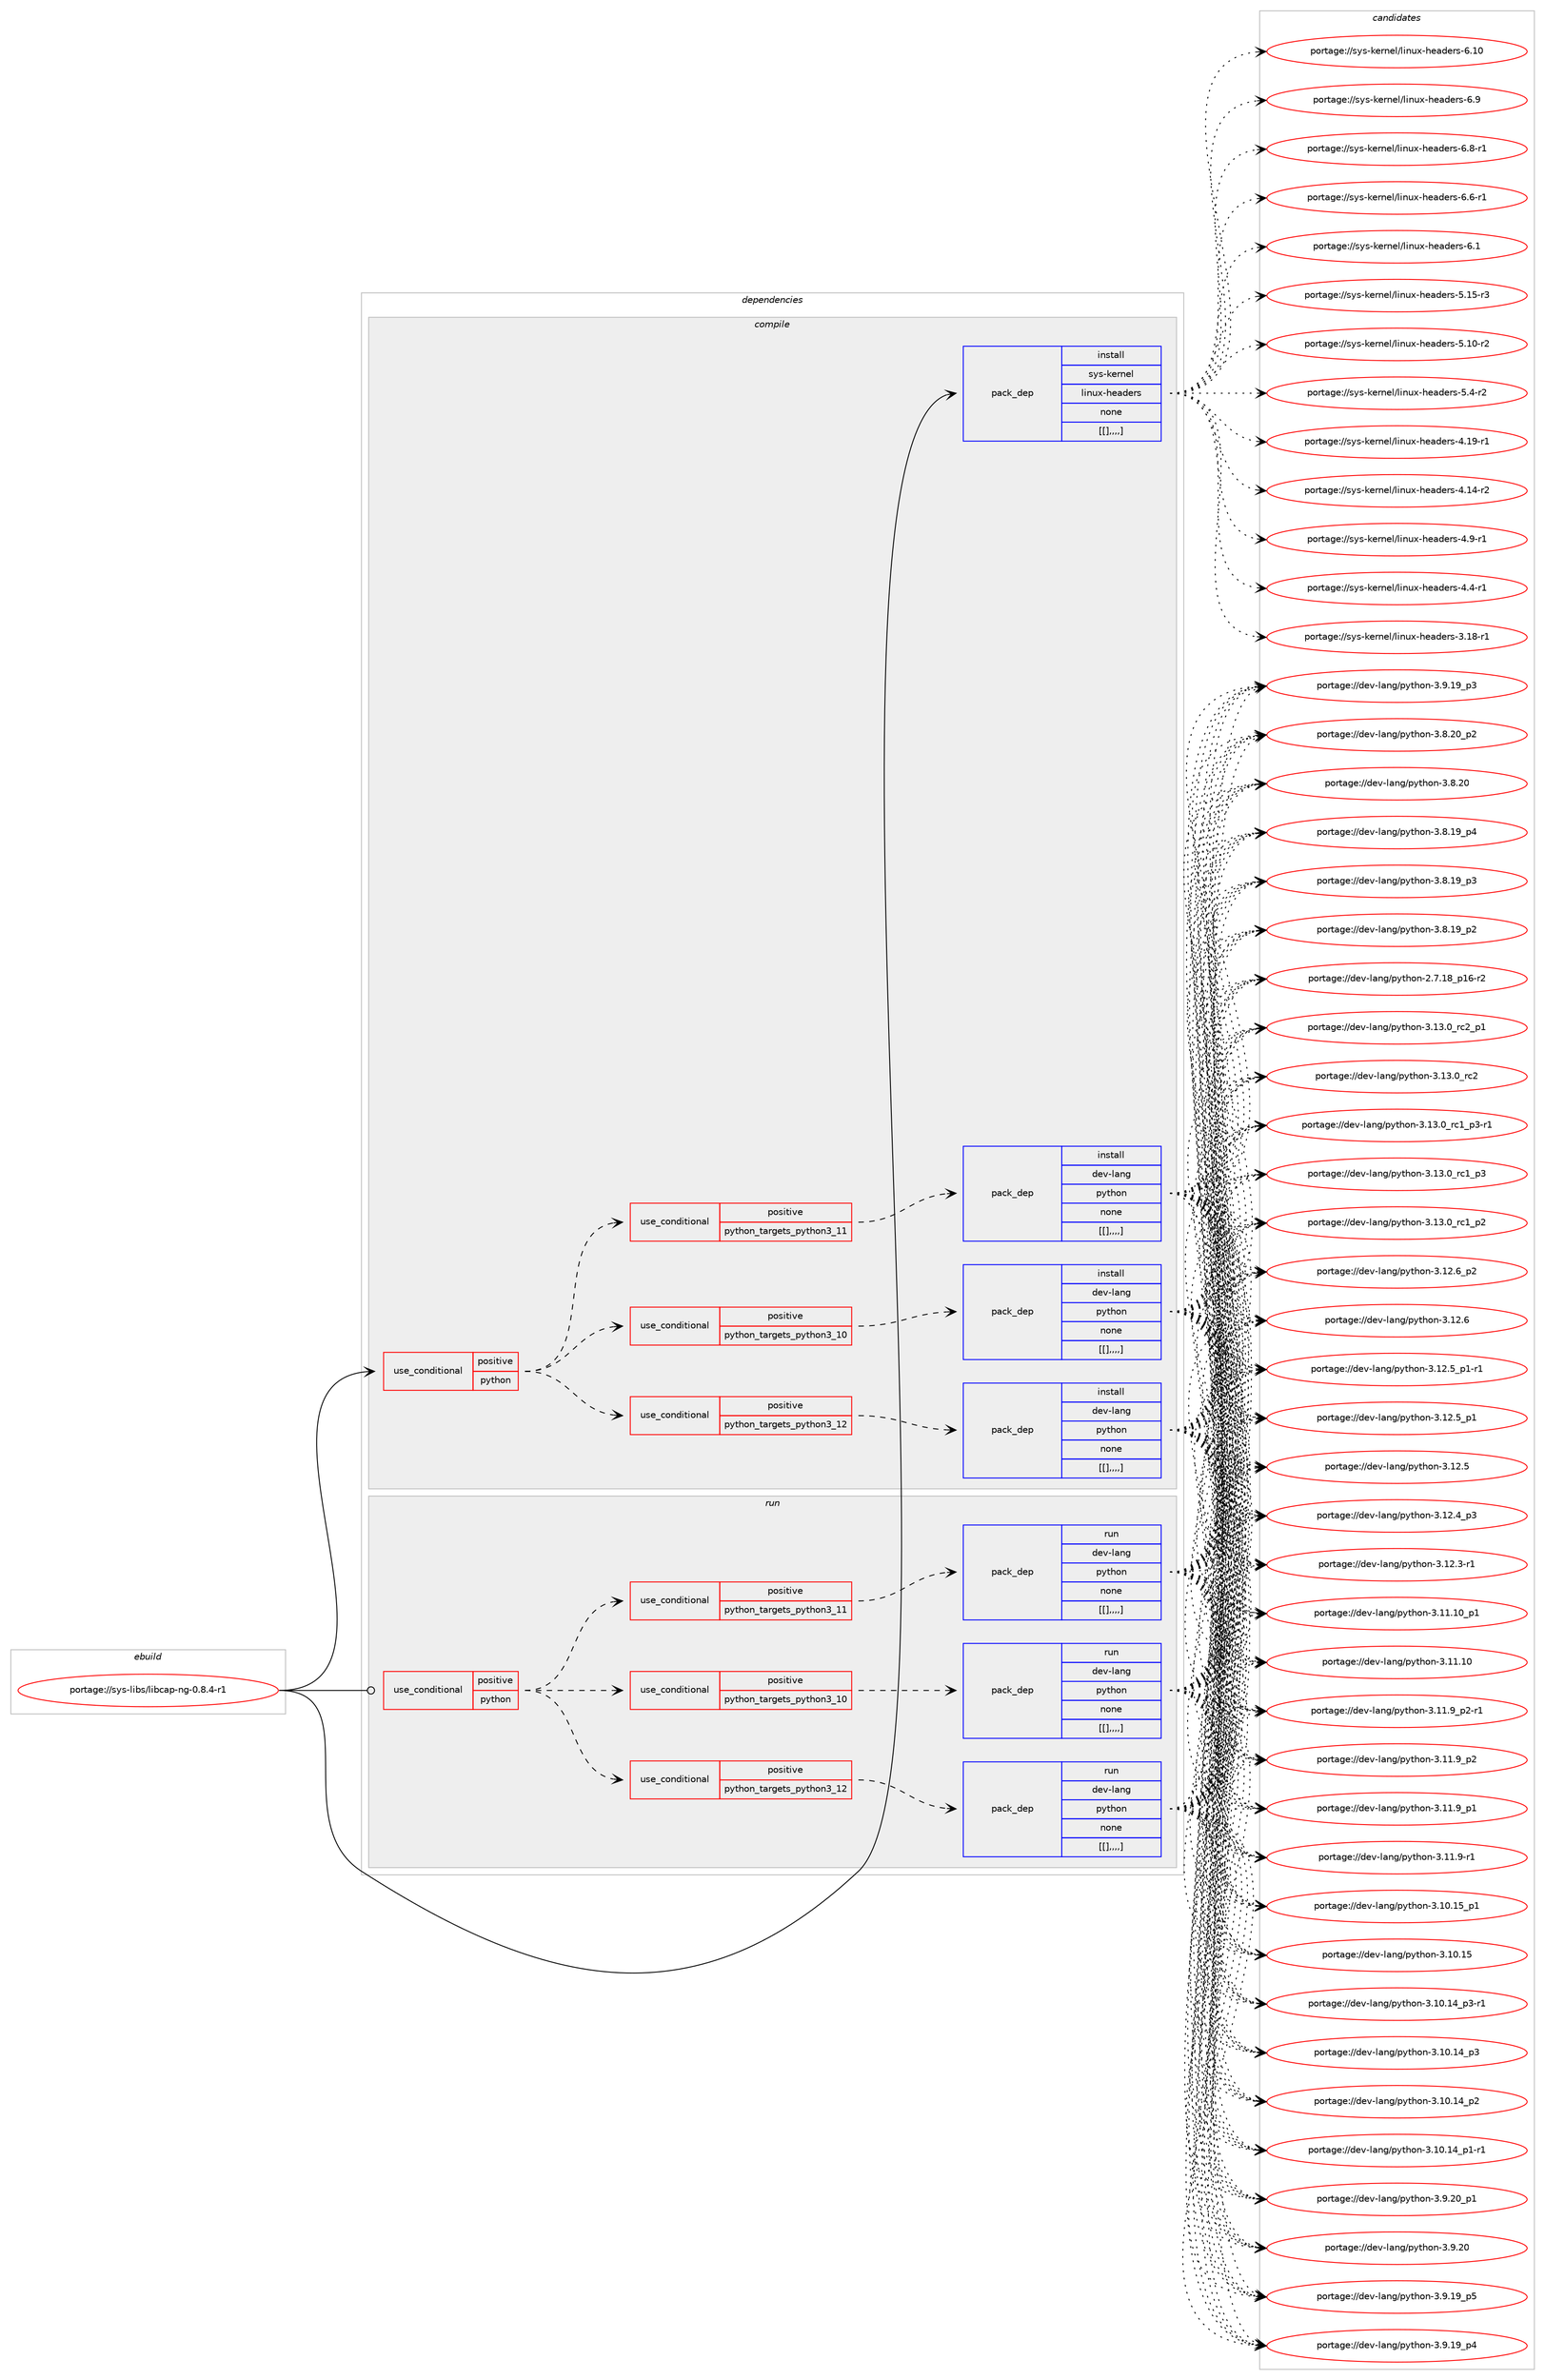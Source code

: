digraph prolog {

# *************
# Graph options
# *************

newrank=true;
concentrate=true;
compound=true;
graph [rankdir=LR,fontname=Helvetica,fontsize=10,ranksep=1.5];#, ranksep=2.5, nodesep=0.2];
edge  [arrowhead=vee];
node  [fontname=Helvetica,fontsize=10];

# **********
# The ebuild
# **********

subgraph cluster_leftcol {
color=gray;
label=<<i>ebuild</i>>;
id [label="portage://sys-libs/libcap-ng-0.8.4-r1", color=red, width=4, href="../sys-libs/libcap-ng-0.8.4-r1.svg"];
}

# ****************
# The dependencies
# ****************

subgraph cluster_midcol {
color=gray;
label=<<i>dependencies</i>>;
subgraph cluster_compile {
fillcolor="#eeeeee";
style=filled;
label=<<i>compile</i>>;
subgraph cond10235 {
dependency27566 [label=<<TABLE BORDER="0" CELLBORDER="1" CELLSPACING="0" CELLPADDING="4"><TR><TD ROWSPAN="3" CELLPADDING="10">use_conditional</TD></TR><TR><TD>positive</TD></TR><TR><TD>python</TD></TR></TABLE>>, shape=none, color=red];
subgraph cond10236 {
dependency27567 [label=<<TABLE BORDER="0" CELLBORDER="1" CELLSPACING="0" CELLPADDING="4"><TR><TD ROWSPAN="3" CELLPADDING="10">use_conditional</TD></TR><TR><TD>positive</TD></TR><TR><TD>python_targets_python3_10</TD></TR></TABLE>>, shape=none, color=red];
subgraph pack17253 {
dependency27568 [label=<<TABLE BORDER="0" CELLBORDER="1" CELLSPACING="0" CELLPADDING="4" WIDTH="220"><TR><TD ROWSPAN="6" CELLPADDING="30">pack_dep</TD></TR><TR><TD WIDTH="110">install</TD></TR><TR><TD>dev-lang</TD></TR><TR><TD>python</TD></TR><TR><TD>none</TD></TR><TR><TD>[[],,,,]</TD></TR></TABLE>>, shape=none, color=blue];
}
dependency27567:e -> dependency27568:w [weight=20,style="dashed",arrowhead="vee"];
}
dependency27566:e -> dependency27567:w [weight=20,style="dashed",arrowhead="vee"];
subgraph cond10237 {
dependency27569 [label=<<TABLE BORDER="0" CELLBORDER="1" CELLSPACING="0" CELLPADDING="4"><TR><TD ROWSPAN="3" CELLPADDING="10">use_conditional</TD></TR><TR><TD>positive</TD></TR><TR><TD>python_targets_python3_11</TD></TR></TABLE>>, shape=none, color=red];
subgraph pack17254 {
dependency27570 [label=<<TABLE BORDER="0" CELLBORDER="1" CELLSPACING="0" CELLPADDING="4" WIDTH="220"><TR><TD ROWSPAN="6" CELLPADDING="30">pack_dep</TD></TR><TR><TD WIDTH="110">install</TD></TR><TR><TD>dev-lang</TD></TR><TR><TD>python</TD></TR><TR><TD>none</TD></TR><TR><TD>[[],,,,]</TD></TR></TABLE>>, shape=none, color=blue];
}
dependency27569:e -> dependency27570:w [weight=20,style="dashed",arrowhead="vee"];
}
dependency27566:e -> dependency27569:w [weight=20,style="dashed",arrowhead="vee"];
subgraph cond10238 {
dependency27571 [label=<<TABLE BORDER="0" CELLBORDER="1" CELLSPACING="0" CELLPADDING="4"><TR><TD ROWSPAN="3" CELLPADDING="10">use_conditional</TD></TR><TR><TD>positive</TD></TR><TR><TD>python_targets_python3_12</TD></TR></TABLE>>, shape=none, color=red];
subgraph pack17255 {
dependency27572 [label=<<TABLE BORDER="0" CELLBORDER="1" CELLSPACING="0" CELLPADDING="4" WIDTH="220"><TR><TD ROWSPAN="6" CELLPADDING="30">pack_dep</TD></TR><TR><TD WIDTH="110">install</TD></TR><TR><TD>dev-lang</TD></TR><TR><TD>python</TD></TR><TR><TD>none</TD></TR><TR><TD>[[],,,,]</TD></TR></TABLE>>, shape=none, color=blue];
}
dependency27571:e -> dependency27572:w [weight=20,style="dashed",arrowhead="vee"];
}
dependency27566:e -> dependency27571:w [weight=20,style="dashed",arrowhead="vee"];
}
id:e -> dependency27566:w [weight=20,style="solid",arrowhead="vee"];
subgraph pack17256 {
dependency27573 [label=<<TABLE BORDER="0" CELLBORDER="1" CELLSPACING="0" CELLPADDING="4" WIDTH="220"><TR><TD ROWSPAN="6" CELLPADDING="30">pack_dep</TD></TR><TR><TD WIDTH="110">install</TD></TR><TR><TD>sys-kernel</TD></TR><TR><TD>linux-headers</TD></TR><TR><TD>none</TD></TR><TR><TD>[[],,,,]</TD></TR></TABLE>>, shape=none, color=blue];
}
id:e -> dependency27573:w [weight=20,style="solid",arrowhead="vee"];
}
subgraph cluster_compileandrun {
fillcolor="#eeeeee";
style=filled;
label=<<i>compile and run</i>>;
}
subgraph cluster_run {
fillcolor="#eeeeee";
style=filled;
label=<<i>run</i>>;
subgraph cond10239 {
dependency27574 [label=<<TABLE BORDER="0" CELLBORDER="1" CELLSPACING="0" CELLPADDING="4"><TR><TD ROWSPAN="3" CELLPADDING="10">use_conditional</TD></TR><TR><TD>positive</TD></TR><TR><TD>python</TD></TR></TABLE>>, shape=none, color=red];
subgraph cond10240 {
dependency27575 [label=<<TABLE BORDER="0" CELLBORDER="1" CELLSPACING="0" CELLPADDING="4"><TR><TD ROWSPAN="3" CELLPADDING="10">use_conditional</TD></TR><TR><TD>positive</TD></TR><TR><TD>python_targets_python3_10</TD></TR></TABLE>>, shape=none, color=red];
subgraph pack17257 {
dependency27576 [label=<<TABLE BORDER="0" CELLBORDER="1" CELLSPACING="0" CELLPADDING="4" WIDTH="220"><TR><TD ROWSPAN="6" CELLPADDING="30">pack_dep</TD></TR><TR><TD WIDTH="110">run</TD></TR><TR><TD>dev-lang</TD></TR><TR><TD>python</TD></TR><TR><TD>none</TD></TR><TR><TD>[[],,,,]</TD></TR></TABLE>>, shape=none, color=blue];
}
dependency27575:e -> dependency27576:w [weight=20,style="dashed",arrowhead="vee"];
}
dependency27574:e -> dependency27575:w [weight=20,style="dashed",arrowhead="vee"];
subgraph cond10241 {
dependency27577 [label=<<TABLE BORDER="0" CELLBORDER="1" CELLSPACING="0" CELLPADDING="4"><TR><TD ROWSPAN="3" CELLPADDING="10">use_conditional</TD></TR><TR><TD>positive</TD></TR><TR><TD>python_targets_python3_11</TD></TR></TABLE>>, shape=none, color=red];
subgraph pack17258 {
dependency27578 [label=<<TABLE BORDER="0" CELLBORDER="1" CELLSPACING="0" CELLPADDING="4" WIDTH="220"><TR><TD ROWSPAN="6" CELLPADDING="30">pack_dep</TD></TR><TR><TD WIDTH="110">run</TD></TR><TR><TD>dev-lang</TD></TR><TR><TD>python</TD></TR><TR><TD>none</TD></TR><TR><TD>[[],,,,]</TD></TR></TABLE>>, shape=none, color=blue];
}
dependency27577:e -> dependency27578:w [weight=20,style="dashed",arrowhead="vee"];
}
dependency27574:e -> dependency27577:w [weight=20,style="dashed",arrowhead="vee"];
subgraph cond10242 {
dependency27579 [label=<<TABLE BORDER="0" CELLBORDER="1" CELLSPACING="0" CELLPADDING="4"><TR><TD ROWSPAN="3" CELLPADDING="10">use_conditional</TD></TR><TR><TD>positive</TD></TR><TR><TD>python_targets_python3_12</TD></TR></TABLE>>, shape=none, color=red];
subgraph pack17259 {
dependency27580 [label=<<TABLE BORDER="0" CELLBORDER="1" CELLSPACING="0" CELLPADDING="4" WIDTH="220"><TR><TD ROWSPAN="6" CELLPADDING="30">pack_dep</TD></TR><TR><TD WIDTH="110">run</TD></TR><TR><TD>dev-lang</TD></TR><TR><TD>python</TD></TR><TR><TD>none</TD></TR><TR><TD>[[],,,,]</TD></TR></TABLE>>, shape=none, color=blue];
}
dependency27579:e -> dependency27580:w [weight=20,style="dashed",arrowhead="vee"];
}
dependency27574:e -> dependency27579:w [weight=20,style="dashed",arrowhead="vee"];
}
id:e -> dependency27574:w [weight=20,style="solid",arrowhead="odot"];
}
}

# **************
# The candidates
# **************

subgraph cluster_choices {
rank=same;
color=gray;
label=<<i>candidates</i>>;

subgraph choice17253 {
color=black;
nodesep=1;
choice100101118451089711010347112121116104111110455146495146489511499509511249 [label="portage://dev-lang/python-3.13.0_rc2_p1", color=red, width=4,href="../dev-lang/python-3.13.0_rc2_p1.svg"];
choice10010111845108971101034711212111610411111045514649514648951149950 [label="portage://dev-lang/python-3.13.0_rc2", color=red, width=4,href="../dev-lang/python-3.13.0_rc2.svg"];
choice1001011184510897110103471121211161041111104551464951464895114994995112514511449 [label="portage://dev-lang/python-3.13.0_rc1_p3-r1", color=red, width=4,href="../dev-lang/python-3.13.0_rc1_p3-r1.svg"];
choice100101118451089711010347112121116104111110455146495146489511499499511251 [label="portage://dev-lang/python-3.13.0_rc1_p3", color=red, width=4,href="../dev-lang/python-3.13.0_rc1_p3.svg"];
choice100101118451089711010347112121116104111110455146495146489511499499511250 [label="portage://dev-lang/python-3.13.0_rc1_p2", color=red, width=4,href="../dev-lang/python-3.13.0_rc1_p2.svg"];
choice100101118451089711010347112121116104111110455146495046549511250 [label="portage://dev-lang/python-3.12.6_p2", color=red, width=4,href="../dev-lang/python-3.12.6_p2.svg"];
choice10010111845108971101034711212111610411111045514649504654 [label="portage://dev-lang/python-3.12.6", color=red, width=4,href="../dev-lang/python-3.12.6.svg"];
choice1001011184510897110103471121211161041111104551464950465395112494511449 [label="portage://dev-lang/python-3.12.5_p1-r1", color=red, width=4,href="../dev-lang/python-3.12.5_p1-r1.svg"];
choice100101118451089711010347112121116104111110455146495046539511249 [label="portage://dev-lang/python-3.12.5_p1", color=red, width=4,href="../dev-lang/python-3.12.5_p1.svg"];
choice10010111845108971101034711212111610411111045514649504653 [label="portage://dev-lang/python-3.12.5", color=red, width=4,href="../dev-lang/python-3.12.5.svg"];
choice100101118451089711010347112121116104111110455146495046529511251 [label="portage://dev-lang/python-3.12.4_p3", color=red, width=4,href="../dev-lang/python-3.12.4_p3.svg"];
choice100101118451089711010347112121116104111110455146495046514511449 [label="portage://dev-lang/python-3.12.3-r1", color=red, width=4,href="../dev-lang/python-3.12.3-r1.svg"];
choice10010111845108971101034711212111610411111045514649494649489511249 [label="portage://dev-lang/python-3.11.10_p1", color=red, width=4,href="../dev-lang/python-3.11.10_p1.svg"];
choice1001011184510897110103471121211161041111104551464949464948 [label="portage://dev-lang/python-3.11.10", color=red, width=4,href="../dev-lang/python-3.11.10.svg"];
choice1001011184510897110103471121211161041111104551464949465795112504511449 [label="portage://dev-lang/python-3.11.9_p2-r1", color=red, width=4,href="../dev-lang/python-3.11.9_p2-r1.svg"];
choice100101118451089711010347112121116104111110455146494946579511250 [label="portage://dev-lang/python-3.11.9_p2", color=red, width=4,href="../dev-lang/python-3.11.9_p2.svg"];
choice100101118451089711010347112121116104111110455146494946579511249 [label="portage://dev-lang/python-3.11.9_p1", color=red, width=4,href="../dev-lang/python-3.11.9_p1.svg"];
choice100101118451089711010347112121116104111110455146494946574511449 [label="portage://dev-lang/python-3.11.9-r1", color=red, width=4,href="../dev-lang/python-3.11.9-r1.svg"];
choice10010111845108971101034711212111610411111045514649484649539511249 [label="portage://dev-lang/python-3.10.15_p1", color=red, width=4,href="../dev-lang/python-3.10.15_p1.svg"];
choice1001011184510897110103471121211161041111104551464948464953 [label="portage://dev-lang/python-3.10.15", color=red, width=4,href="../dev-lang/python-3.10.15.svg"];
choice100101118451089711010347112121116104111110455146494846495295112514511449 [label="portage://dev-lang/python-3.10.14_p3-r1", color=red, width=4,href="../dev-lang/python-3.10.14_p3-r1.svg"];
choice10010111845108971101034711212111610411111045514649484649529511251 [label="portage://dev-lang/python-3.10.14_p3", color=red, width=4,href="../dev-lang/python-3.10.14_p3.svg"];
choice10010111845108971101034711212111610411111045514649484649529511250 [label="portage://dev-lang/python-3.10.14_p2", color=red, width=4,href="../dev-lang/python-3.10.14_p2.svg"];
choice100101118451089711010347112121116104111110455146494846495295112494511449 [label="portage://dev-lang/python-3.10.14_p1-r1", color=red, width=4,href="../dev-lang/python-3.10.14_p1-r1.svg"];
choice100101118451089711010347112121116104111110455146574650489511249 [label="portage://dev-lang/python-3.9.20_p1", color=red, width=4,href="../dev-lang/python-3.9.20_p1.svg"];
choice10010111845108971101034711212111610411111045514657465048 [label="portage://dev-lang/python-3.9.20", color=red, width=4,href="../dev-lang/python-3.9.20.svg"];
choice100101118451089711010347112121116104111110455146574649579511253 [label="portage://dev-lang/python-3.9.19_p5", color=red, width=4,href="../dev-lang/python-3.9.19_p5.svg"];
choice100101118451089711010347112121116104111110455146574649579511252 [label="portage://dev-lang/python-3.9.19_p4", color=red, width=4,href="../dev-lang/python-3.9.19_p4.svg"];
choice100101118451089711010347112121116104111110455146574649579511251 [label="portage://dev-lang/python-3.9.19_p3", color=red, width=4,href="../dev-lang/python-3.9.19_p3.svg"];
choice100101118451089711010347112121116104111110455146564650489511250 [label="portage://dev-lang/python-3.8.20_p2", color=red, width=4,href="../dev-lang/python-3.8.20_p2.svg"];
choice10010111845108971101034711212111610411111045514656465048 [label="portage://dev-lang/python-3.8.20", color=red, width=4,href="../dev-lang/python-3.8.20.svg"];
choice100101118451089711010347112121116104111110455146564649579511252 [label="portage://dev-lang/python-3.8.19_p4", color=red, width=4,href="../dev-lang/python-3.8.19_p4.svg"];
choice100101118451089711010347112121116104111110455146564649579511251 [label="portage://dev-lang/python-3.8.19_p3", color=red, width=4,href="../dev-lang/python-3.8.19_p3.svg"];
choice100101118451089711010347112121116104111110455146564649579511250 [label="portage://dev-lang/python-3.8.19_p2", color=red, width=4,href="../dev-lang/python-3.8.19_p2.svg"];
choice100101118451089711010347112121116104111110455046554649569511249544511450 [label="portage://dev-lang/python-2.7.18_p16-r2", color=red, width=4,href="../dev-lang/python-2.7.18_p16-r2.svg"];
dependency27568:e -> choice100101118451089711010347112121116104111110455146495146489511499509511249:w [style=dotted,weight="100"];
dependency27568:e -> choice10010111845108971101034711212111610411111045514649514648951149950:w [style=dotted,weight="100"];
dependency27568:e -> choice1001011184510897110103471121211161041111104551464951464895114994995112514511449:w [style=dotted,weight="100"];
dependency27568:e -> choice100101118451089711010347112121116104111110455146495146489511499499511251:w [style=dotted,weight="100"];
dependency27568:e -> choice100101118451089711010347112121116104111110455146495146489511499499511250:w [style=dotted,weight="100"];
dependency27568:e -> choice100101118451089711010347112121116104111110455146495046549511250:w [style=dotted,weight="100"];
dependency27568:e -> choice10010111845108971101034711212111610411111045514649504654:w [style=dotted,weight="100"];
dependency27568:e -> choice1001011184510897110103471121211161041111104551464950465395112494511449:w [style=dotted,weight="100"];
dependency27568:e -> choice100101118451089711010347112121116104111110455146495046539511249:w [style=dotted,weight="100"];
dependency27568:e -> choice10010111845108971101034711212111610411111045514649504653:w [style=dotted,weight="100"];
dependency27568:e -> choice100101118451089711010347112121116104111110455146495046529511251:w [style=dotted,weight="100"];
dependency27568:e -> choice100101118451089711010347112121116104111110455146495046514511449:w [style=dotted,weight="100"];
dependency27568:e -> choice10010111845108971101034711212111610411111045514649494649489511249:w [style=dotted,weight="100"];
dependency27568:e -> choice1001011184510897110103471121211161041111104551464949464948:w [style=dotted,weight="100"];
dependency27568:e -> choice1001011184510897110103471121211161041111104551464949465795112504511449:w [style=dotted,weight="100"];
dependency27568:e -> choice100101118451089711010347112121116104111110455146494946579511250:w [style=dotted,weight="100"];
dependency27568:e -> choice100101118451089711010347112121116104111110455146494946579511249:w [style=dotted,weight="100"];
dependency27568:e -> choice100101118451089711010347112121116104111110455146494946574511449:w [style=dotted,weight="100"];
dependency27568:e -> choice10010111845108971101034711212111610411111045514649484649539511249:w [style=dotted,weight="100"];
dependency27568:e -> choice1001011184510897110103471121211161041111104551464948464953:w [style=dotted,weight="100"];
dependency27568:e -> choice100101118451089711010347112121116104111110455146494846495295112514511449:w [style=dotted,weight="100"];
dependency27568:e -> choice10010111845108971101034711212111610411111045514649484649529511251:w [style=dotted,weight="100"];
dependency27568:e -> choice10010111845108971101034711212111610411111045514649484649529511250:w [style=dotted,weight="100"];
dependency27568:e -> choice100101118451089711010347112121116104111110455146494846495295112494511449:w [style=dotted,weight="100"];
dependency27568:e -> choice100101118451089711010347112121116104111110455146574650489511249:w [style=dotted,weight="100"];
dependency27568:e -> choice10010111845108971101034711212111610411111045514657465048:w [style=dotted,weight="100"];
dependency27568:e -> choice100101118451089711010347112121116104111110455146574649579511253:w [style=dotted,weight="100"];
dependency27568:e -> choice100101118451089711010347112121116104111110455146574649579511252:w [style=dotted,weight="100"];
dependency27568:e -> choice100101118451089711010347112121116104111110455146574649579511251:w [style=dotted,weight="100"];
dependency27568:e -> choice100101118451089711010347112121116104111110455146564650489511250:w [style=dotted,weight="100"];
dependency27568:e -> choice10010111845108971101034711212111610411111045514656465048:w [style=dotted,weight="100"];
dependency27568:e -> choice100101118451089711010347112121116104111110455146564649579511252:w [style=dotted,weight="100"];
dependency27568:e -> choice100101118451089711010347112121116104111110455146564649579511251:w [style=dotted,weight="100"];
dependency27568:e -> choice100101118451089711010347112121116104111110455146564649579511250:w [style=dotted,weight="100"];
dependency27568:e -> choice100101118451089711010347112121116104111110455046554649569511249544511450:w [style=dotted,weight="100"];
}
subgraph choice17254 {
color=black;
nodesep=1;
choice100101118451089711010347112121116104111110455146495146489511499509511249 [label="portage://dev-lang/python-3.13.0_rc2_p1", color=red, width=4,href="../dev-lang/python-3.13.0_rc2_p1.svg"];
choice10010111845108971101034711212111610411111045514649514648951149950 [label="portage://dev-lang/python-3.13.0_rc2", color=red, width=4,href="../dev-lang/python-3.13.0_rc2.svg"];
choice1001011184510897110103471121211161041111104551464951464895114994995112514511449 [label="portage://dev-lang/python-3.13.0_rc1_p3-r1", color=red, width=4,href="../dev-lang/python-3.13.0_rc1_p3-r1.svg"];
choice100101118451089711010347112121116104111110455146495146489511499499511251 [label="portage://dev-lang/python-3.13.0_rc1_p3", color=red, width=4,href="../dev-lang/python-3.13.0_rc1_p3.svg"];
choice100101118451089711010347112121116104111110455146495146489511499499511250 [label="portage://dev-lang/python-3.13.0_rc1_p2", color=red, width=4,href="../dev-lang/python-3.13.0_rc1_p2.svg"];
choice100101118451089711010347112121116104111110455146495046549511250 [label="portage://dev-lang/python-3.12.6_p2", color=red, width=4,href="../dev-lang/python-3.12.6_p2.svg"];
choice10010111845108971101034711212111610411111045514649504654 [label="portage://dev-lang/python-3.12.6", color=red, width=4,href="../dev-lang/python-3.12.6.svg"];
choice1001011184510897110103471121211161041111104551464950465395112494511449 [label="portage://dev-lang/python-3.12.5_p1-r1", color=red, width=4,href="../dev-lang/python-3.12.5_p1-r1.svg"];
choice100101118451089711010347112121116104111110455146495046539511249 [label="portage://dev-lang/python-3.12.5_p1", color=red, width=4,href="../dev-lang/python-3.12.5_p1.svg"];
choice10010111845108971101034711212111610411111045514649504653 [label="portage://dev-lang/python-3.12.5", color=red, width=4,href="../dev-lang/python-3.12.5.svg"];
choice100101118451089711010347112121116104111110455146495046529511251 [label="portage://dev-lang/python-3.12.4_p3", color=red, width=4,href="../dev-lang/python-3.12.4_p3.svg"];
choice100101118451089711010347112121116104111110455146495046514511449 [label="portage://dev-lang/python-3.12.3-r1", color=red, width=4,href="../dev-lang/python-3.12.3-r1.svg"];
choice10010111845108971101034711212111610411111045514649494649489511249 [label="portage://dev-lang/python-3.11.10_p1", color=red, width=4,href="../dev-lang/python-3.11.10_p1.svg"];
choice1001011184510897110103471121211161041111104551464949464948 [label="portage://dev-lang/python-3.11.10", color=red, width=4,href="../dev-lang/python-3.11.10.svg"];
choice1001011184510897110103471121211161041111104551464949465795112504511449 [label="portage://dev-lang/python-3.11.9_p2-r1", color=red, width=4,href="../dev-lang/python-3.11.9_p2-r1.svg"];
choice100101118451089711010347112121116104111110455146494946579511250 [label="portage://dev-lang/python-3.11.9_p2", color=red, width=4,href="../dev-lang/python-3.11.9_p2.svg"];
choice100101118451089711010347112121116104111110455146494946579511249 [label="portage://dev-lang/python-3.11.9_p1", color=red, width=4,href="../dev-lang/python-3.11.9_p1.svg"];
choice100101118451089711010347112121116104111110455146494946574511449 [label="portage://dev-lang/python-3.11.9-r1", color=red, width=4,href="../dev-lang/python-3.11.9-r1.svg"];
choice10010111845108971101034711212111610411111045514649484649539511249 [label="portage://dev-lang/python-3.10.15_p1", color=red, width=4,href="../dev-lang/python-3.10.15_p1.svg"];
choice1001011184510897110103471121211161041111104551464948464953 [label="portage://dev-lang/python-3.10.15", color=red, width=4,href="../dev-lang/python-3.10.15.svg"];
choice100101118451089711010347112121116104111110455146494846495295112514511449 [label="portage://dev-lang/python-3.10.14_p3-r1", color=red, width=4,href="../dev-lang/python-3.10.14_p3-r1.svg"];
choice10010111845108971101034711212111610411111045514649484649529511251 [label="portage://dev-lang/python-3.10.14_p3", color=red, width=4,href="../dev-lang/python-3.10.14_p3.svg"];
choice10010111845108971101034711212111610411111045514649484649529511250 [label="portage://dev-lang/python-3.10.14_p2", color=red, width=4,href="../dev-lang/python-3.10.14_p2.svg"];
choice100101118451089711010347112121116104111110455146494846495295112494511449 [label="portage://dev-lang/python-3.10.14_p1-r1", color=red, width=4,href="../dev-lang/python-3.10.14_p1-r1.svg"];
choice100101118451089711010347112121116104111110455146574650489511249 [label="portage://dev-lang/python-3.9.20_p1", color=red, width=4,href="../dev-lang/python-3.9.20_p1.svg"];
choice10010111845108971101034711212111610411111045514657465048 [label="portage://dev-lang/python-3.9.20", color=red, width=4,href="../dev-lang/python-3.9.20.svg"];
choice100101118451089711010347112121116104111110455146574649579511253 [label="portage://dev-lang/python-3.9.19_p5", color=red, width=4,href="../dev-lang/python-3.9.19_p5.svg"];
choice100101118451089711010347112121116104111110455146574649579511252 [label="portage://dev-lang/python-3.9.19_p4", color=red, width=4,href="../dev-lang/python-3.9.19_p4.svg"];
choice100101118451089711010347112121116104111110455146574649579511251 [label="portage://dev-lang/python-3.9.19_p3", color=red, width=4,href="../dev-lang/python-3.9.19_p3.svg"];
choice100101118451089711010347112121116104111110455146564650489511250 [label="portage://dev-lang/python-3.8.20_p2", color=red, width=4,href="../dev-lang/python-3.8.20_p2.svg"];
choice10010111845108971101034711212111610411111045514656465048 [label="portage://dev-lang/python-3.8.20", color=red, width=4,href="../dev-lang/python-3.8.20.svg"];
choice100101118451089711010347112121116104111110455146564649579511252 [label="portage://dev-lang/python-3.8.19_p4", color=red, width=4,href="../dev-lang/python-3.8.19_p4.svg"];
choice100101118451089711010347112121116104111110455146564649579511251 [label="portage://dev-lang/python-3.8.19_p3", color=red, width=4,href="../dev-lang/python-3.8.19_p3.svg"];
choice100101118451089711010347112121116104111110455146564649579511250 [label="portage://dev-lang/python-3.8.19_p2", color=red, width=4,href="../dev-lang/python-3.8.19_p2.svg"];
choice100101118451089711010347112121116104111110455046554649569511249544511450 [label="portage://dev-lang/python-2.7.18_p16-r2", color=red, width=4,href="../dev-lang/python-2.7.18_p16-r2.svg"];
dependency27570:e -> choice100101118451089711010347112121116104111110455146495146489511499509511249:w [style=dotted,weight="100"];
dependency27570:e -> choice10010111845108971101034711212111610411111045514649514648951149950:w [style=dotted,weight="100"];
dependency27570:e -> choice1001011184510897110103471121211161041111104551464951464895114994995112514511449:w [style=dotted,weight="100"];
dependency27570:e -> choice100101118451089711010347112121116104111110455146495146489511499499511251:w [style=dotted,weight="100"];
dependency27570:e -> choice100101118451089711010347112121116104111110455146495146489511499499511250:w [style=dotted,weight="100"];
dependency27570:e -> choice100101118451089711010347112121116104111110455146495046549511250:w [style=dotted,weight="100"];
dependency27570:e -> choice10010111845108971101034711212111610411111045514649504654:w [style=dotted,weight="100"];
dependency27570:e -> choice1001011184510897110103471121211161041111104551464950465395112494511449:w [style=dotted,weight="100"];
dependency27570:e -> choice100101118451089711010347112121116104111110455146495046539511249:w [style=dotted,weight="100"];
dependency27570:e -> choice10010111845108971101034711212111610411111045514649504653:w [style=dotted,weight="100"];
dependency27570:e -> choice100101118451089711010347112121116104111110455146495046529511251:w [style=dotted,weight="100"];
dependency27570:e -> choice100101118451089711010347112121116104111110455146495046514511449:w [style=dotted,weight="100"];
dependency27570:e -> choice10010111845108971101034711212111610411111045514649494649489511249:w [style=dotted,weight="100"];
dependency27570:e -> choice1001011184510897110103471121211161041111104551464949464948:w [style=dotted,weight="100"];
dependency27570:e -> choice1001011184510897110103471121211161041111104551464949465795112504511449:w [style=dotted,weight="100"];
dependency27570:e -> choice100101118451089711010347112121116104111110455146494946579511250:w [style=dotted,weight="100"];
dependency27570:e -> choice100101118451089711010347112121116104111110455146494946579511249:w [style=dotted,weight="100"];
dependency27570:e -> choice100101118451089711010347112121116104111110455146494946574511449:w [style=dotted,weight="100"];
dependency27570:e -> choice10010111845108971101034711212111610411111045514649484649539511249:w [style=dotted,weight="100"];
dependency27570:e -> choice1001011184510897110103471121211161041111104551464948464953:w [style=dotted,weight="100"];
dependency27570:e -> choice100101118451089711010347112121116104111110455146494846495295112514511449:w [style=dotted,weight="100"];
dependency27570:e -> choice10010111845108971101034711212111610411111045514649484649529511251:w [style=dotted,weight="100"];
dependency27570:e -> choice10010111845108971101034711212111610411111045514649484649529511250:w [style=dotted,weight="100"];
dependency27570:e -> choice100101118451089711010347112121116104111110455146494846495295112494511449:w [style=dotted,weight="100"];
dependency27570:e -> choice100101118451089711010347112121116104111110455146574650489511249:w [style=dotted,weight="100"];
dependency27570:e -> choice10010111845108971101034711212111610411111045514657465048:w [style=dotted,weight="100"];
dependency27570:e -> choice100101118451089711010347112121116104111110455146574649579511253:w [style=dotted,weight="100"];
dependency27570:e -> choice100101118451089711010347112121116104111110455146574649579511252:w [style=dotted,weight="100"];
dependency27570:e -> choice100101118451089711010347112121116104111110455146574649579511251:w [style=dotted,weight="100"];
dependency27570:e -> choice100101118451089711010347112121116104111110455146564650489511250:w [style=dotted,weight="100"];
dependency27570:e -> choice10010111845108971101034711212111610411111045514656465048:w [style=dotted,weight="100"];
dependency27570:e -> choice100101118451089711010347112121116104111110455146564649579511252:w [style=dotted,weight="100"];
dependency27570:e -> choice100101118451089711010347112121116104111110455146564649579511251:w [style=dotted,weight="100"];
dependency27570:e -> choice100101118451089711010347112121116104111110455146564649579511250:w [style=dotted,weight="100"];
dependency27570:e -> choice100101118451089711010347112121116104111110455046554649569511249544511450:w [style=dotted,weight="100"];
}
subgraph choice17255 {
color=black;
nodesep=1;
choice100101118451089711010347112121116104111110455146495146489511499509511249 [label="portage://dev-lang/python-3.13.0_rc2_p1", color=red, width=4,href="../dev-lang/python-3.13.0_rc2_p1.svg"];
choice10010111845108971101034711212111610411111045514649514648951149950 [label="portage://dev-lang/python-3.13.0_rc2", color=red, width=4,href="../dev-lang/python-3.13.0_rc2.svg"];
choice1001011184510897110103471121211161041111104551464951464895114994995112514511449 [label="portage://dev-lang/python-3.13.0_rc1_p3-r1", color=red, width=4,href="../dev-lang/python-3.13.0_rc1_p3-r1.svg"];
choice100101118451089711010347112121116104111110455146495146489511499499511251 [label="portage://dev-lang/python-3.13.0_rc1_p3", color=red, width=4,href="../dev-lang/python-3.13.0_rc1_p3.svg"];
choice100101118451089711010347112121116104111110455146495146489511499499511250 [label="portage://dev-lang/python-3.13.0_rc1_p2", color=red, width=4,href="../dev-lang/python-3.13.0_rc1_p2.svg"];
choice100101118451089711010347112121116104111110455146495046549511250 [label="portage://dev-lang/python-3.12.6_p2", color=red, width=4,href="../dev-lang/python-3.12.6_p2.svg"];
choice10010111845108971101034711212111610411111045514649504654 [label="portage://dev-lang/python-3.12.6", color=red, width=4,href="../dev-lang/python-3.12.6.svg"];
choice1001011184510897110103471121211161041111104551464950465395112494511449 [label="portage://dev-lang/python-3.12.5_p1-r1", color=red, width=4,href="../dev-lang/python-3.12.5_p1-r1.svg"];
choice100101118451089711010347112121116104111110455146495046539511249 [label="portage://dev-lang/python-3.12.5_p1", color=red, width=4,href="../dev-lang/python-3.12.5_p1.svg"];
choice10010111845108971101034711212111610411111045514649504653 [label="portage://dev-lang/python-3.12.5", color=red, width=4,href="../dev-lang/python-3.12.5.svg"];
choice100101118451089711010347112121116104111110455146495046529511251 [label="portage://dev-lang/python-3.12.4_p3", color=red, width=4,href="../dev-lang/python-3.12.4_p3.svg"];
choice100101118451089711010347112121116104111110455146495046514511449 [label="portage://dev-lang/python-3.12.3-r1", color=red, width=4,href="../dev-lang/python-3.12.3-r1.svg"];
choice10010111845108971101034711212111610411111045514649494649489511249 [label="portage://dev-lang/python-3.11.10_p1", color=red, width=4,href="../dev-lang/python-3.11.10_p1.svg"];
choice1001011184510897110103471121211161041111104551464949464948 [label="portage://dev-lang/python-3.11.10", color=red, width=4,href="../dev-lang/python-3.11.10.svg"];
choice1001011184510897110103471121211161041111104551464949465795112504511449 [label="portage://dev-lang/python-3.11.9_p2-r1", color=red, width=4,href="../dev-lang/python-3.11.9_p2-r1.svg"];
choice100101118451089711010347112121116104111110455146494946579511250 [label="portage://dev-lang/python-3.11.9_p2", color=red, width=4,href="../dev-lang/python-3.11.9_p2.svg"];
choice100101118451089711010347112121116104111110455146494946579511249 [label="portage://dev-lang/python-3.11.9_p1", color=red, width=4,href="../dev-lang/python-3.11.9_p1.svg"];
choice100101118451089711010347112121116104111110455146494946574511449 [label="portage://dev-lang/python-3.11.9-r1", color=red, width=4,href="../dev-lang/python-3.11.9-r1.svg"];
choice10010111845108971101034711212111610411111045514649484649539511249 [label="portage://dev-lang/python-3.10.15_p1", color=red, width=4,href="../dev-lang/python-3.10.15_p1.svg"];
choice1001011184510897110103471121211161041111104551464948464953 [label="portage://dev-lang/python-3.10.15", color=red, width=4,href="../dev-lang/python-3.10.15.svg"];
choice100101118451089711010347112121116104111110455146494846495295112514511449 [label="portage://dev-lang/python-3.10.14_p3-r1", color=red, width=4,href="../dev-lang/python-3.10.14_p3-r1.svg"];
choice10010111845108971101034711212111610411111045514649484649529511251 [label="portage://dev-lang/python-3.10.14_p3", color=red, width=4,href="../dev-lang/python-3.10.14_p3.svg"];
choice10010111845108971101034711212111610411111045514649484649529511250 [label="portage://dev-lang/python-3.10.14_p2", color=red, width=4,href="../dev-lang/python-3.10.14_p2.svg"];
choice100101118451089711010347112121116104111110455146494846495295112494511449 [label="portage://dev-lang/python-3.10.14_p1-r1", color=red, width=4,href="../dev-lang/python-3.10.14_p1-r1.svg"];
choice100101118451089711010347112121116104111110455146574650489511249 [label="portage://dev-lang/python-3.9.20_p1", color=red, width=4,href="../dev-lang/python-3.9.20_p1.svg"];
choice10010111845108971101034711212111610411111045514657465048 [label="portage://dev-lang/python-3.9.20", color=red, width=4,href="../dev-lang/python-3.9.20.svg"];
choice100101118451089711010347112121116104111110455146574649579511253 [label="portage://dev-lang/python-3.9.19_p5", color=red, width=4,href="../dev-lang/python-3.9.19_p5.svg"];
choice100101118451089711010347112121116104111110455146574649579511252 [label="portage://dev-lang/python-3.9.19_p4", color=red, width=4,href="../dev-lang/python-3.9.19_p4.svg"];
choice100101118451089711010347112121116104111110455146574649579511251 [label="portage://dev-lang/python-3.9.19_p3", color=red, width=4,href="../dev-lang/python-3.9.19_p3.svg"];
choice100101118451089711010347112121116104111110455146564650489511250 [label="portage://dev-lang/python-3.8.20_p2", color=red, width=4,href="../dev-lang/python-3.8.20_p2.svg"];
choice10010111845108971101034711212111610411111045514656465048 [label="portage://dev-lang/python-3.8.20", color=red, width=4,href="../dev-lang/python-3.8.20.svg"];
choice100101118451089711010347112121116104111110455146564649579511252 [label="portage://dev-lang/python-3.8.19_p4", color=red, width=4,href="../dev-lang/python-3.8.19_p4.svg"];
choice100101118451089711010347112121116104111110455146564649579511251 [label="portage://dev-lang/python-3.8.19_p3", color=red, width=4,href="../dev-lang/python-3.8.19_p3.svg"];
choice100101118451089711010347112121116104111110455146564649579511250 [label="portage://dev-lang/python-3.8.19_p2", color=red, width=4,href="../dev-lang/python-3.8.19_p2.svg"];
choice100101118451089711010347112121116104111110455046554649569511249544511450 [label="portage://dev-lang/python-2.7.18_p16-r2", color=red, width=4,href="../dev-lang/python-2.7.18_p16-r2.svg"];
dependency27572:e -> choice100101118451089711010347112121116104111110455146495146489511499509511249:w [style=dotted,weight="100"];
dependency27572:e -> choice10010111845108971101034711212111610411111045514649514648951149950:w [style=dotted,weight="100"];
dependency27572:e -> choice1001011184510897110103471121211161041111104551464951464895114994995112514511449:w [style=dotted,weight="100"];
dependency27572:e -> choice100101118451089711010347112121116104111110455146495146489511499499511251:w [style=dotted,weight="100"];
dependency27572:e -> choice100101118451089711010347112121116104111110455146495146489511499499511250:w [style=dotted,weight="100"];
dependency27572:e -> choice100101118451089711010347112121116104111110455146495046549511250:w [style=dotted,weight="100"];
dependency27572:e -> choice10010111845108971101034711212111610411111045514649504654:w [style=dotted,weight="100"];
dependency27572:e -> choice1001011184510897110103471121211161041111104551464950465395112494511449:w [style=dotted,weight="100"];
dependency27572:e -> choice100101118451089711010347112121116104111110455146495046539511249:w [style=dotted,weight="100"];
dependency27572:e -> choice10010111845108971101034711212111610411111045514649504653:w [style=dotted,weight="100"];
dependency27572:e -> choice100101118451089711010347112121116104111110455146495046529511251:w [style=dotted,weight="100"];
dependency27572:e -> choice100101118451089711010347112121116104111110455146495046514511449:w [style=dotted,weight="100"];
dependency27572:e -> choice10010111845108971101034711212111610411111045514649494649489511249:w [style=dotted,weight="100"];
dependency27572:e -> choice1001011184510897110103471121211161041111104551464949464948:w [style=dotted,weight="100"];
dependency27572:e -> choice1001011184510897110103471121211161041111104551464949465795112504511449:w [style=dotted,weight="100"];
dependency27572:e -> choice100101118451089711010347112121116104111110455146494946579511250:w [style=dotted,weight="100"];
dependency27572:e -> choice100101118451089711010347112121116104111110455146494946579511249:w [style=dotted,weight="100"];
dependency27572:e -> choice100101118451089711010347112121116104111110455146494946574511449:w [style=dotted,weight="100"];
dependency27572:e -> choice10010111845108971101034711212111610411111045514649484649539511249:w [style=dotted,weight="100"];
dependency27572:e -> choice1001011184510897110103471121211161041111104551464948464953:w [style=dotted,weight="100"];
dependency27572:e -> choice100101118451089711010347112121116104111110455146494846495295112514511449:w [style=dotted,weight="100"];
dependency27572:e -> choice10010111845108971101034711212111610411111045514649484649529511251:w [style=dotted,weight="100"];
dependency27572:e -> choice10010111845108971101034711212111610411111045514649484649529511250:w [style=dotted,weight="100"];
dependency27572:e -> choice100101118451089711010347112121116104111110455146494846495295112494511449:w [style=dotted,weight="100"];
dependency27572:e -> choice100101118451089711010347112121116104111110455146574650489511249:w [style=dotted,weight="100"];
dependency27572:e -> choice10010111845108971101034711212111610411111045514657465048:w [style=dotted,weight="100"];
dependency27572:e -> choice100101118451089711010347112121116104111110455146574649579511253:w [style=dotted,weight="100"];
dependency27572:e -> choice100101118451089711010347112121116104111110455146574649579511252:w [style=dotted,weight="100"];
dependency27572:e -> choice100101118451089711010347112121116104111110455146574649579511251:w [style=dotted,weight="100"];
dependency27572:e -> choice100101118451089711010347112121116104111110455146564650489511250:w [style=dotted,weight="100"];
dependency27572:e -> choice10010111845108971101034711212111610411111045514656465048:w [style=dotted,weight="100"];
dependency27572:e -> choice100101118451089711010347112121116104111110455146564649579511252:w [style=dotted,weight="100"];
dependency27572:e -> choice100101118451089711010347112121116104111110455146564649579511251:w [style=dotted,weight="100"];
dependency27572:e -> choice100101118451089711010347112121116104111110455146564649579511250:w [style=dotted,weight="100"];
dependency27572:e -> choice100101118451089711010347112121116104111110455046554649569511249544511450:w [style=dotted,weight="100"];
}
subgraph choice17256 {
color=black;
nodesep=1;
choice115121115451071011141101011084710810511011712045104101971001011141154554464948 [label="portage://sys-kernel/linux-headers-6.10", color=red, width=4,href="../sys-kernel/linux-headers-6.10.svg"];
choice1151211154510710111411010110847108105110117120451041019710010111411545544657 [label="portage://sys-kernel/linux-headers-6.9", color=red, width=4,href="../sys-kernel/linux-headers-6.9.svg"];
choice11512111545107101114110101108471081051101171204510410197100101114115455446564511449 [label="portage://sys-kernel/linux-headers-6.8-r1", color=red, width=4,href="../sys-kernel/linux-headers-6.8-r1.svg"];
choice11512111545107101114110101108471081051101171204510410197100101114115455446544511449 [label="portage://sys-kernel/linux-headers-6.6-r1", color=red, width=4,href="../sys-kernel/linux-headers-6.6-r1.svg"];
choice1151211154510710111411010110847108105110117120451041019710010111411545544649 [label="portage://sys-kernel/linux-headers-6.1", color=red, width=4,href="../sys-kernel/linux-headers-6.1.svg"];
choice1151211154510710111411010110847108105110117120451041019710010111411545534649534511451 [label="portage://sys-kernel/linux-headers-5.15-r3", color=red, width=4,href="../sys-kernel/linux-headers-5.15-r3.svg"];
choice1151211154510710111411010110847108105110117120451041019710010111411545534649484511450 [label="portage://sys-kernel/linux-headers-5.10-r2", color=red, width=4,href="../sys-kernel/linux-headers-5.10-r2.svg"];
choice11512111545107101114110101108471081051101171204510410197100101114115455346524511450 [label="portage://sys-kernel/linux-headers-5.4-r2", color=red, width=4,href="../sys-kernel/linux-headers-5.4-r2.svg"];
choice1151211154510710111411010110847108105110117120451041019710010111411545524649574511449 [label="portage://sys-kernel/linux-headers-4.19-r1", color=red, width=4,href="../sys-kernel/linux-headers-4.19-r1.svg"];
choice1151211154510710111411010110847108105110117120451041019710010111411545524649524511450 [label="portage://sys-kernel/linux-headers-4.14-r2", color=red, width=4,href="../sys-kernel/linux-headers-4.14-r2.svg"];
choice11512111545107101114110101108471081051101171204510410197100101114115455246574511449 [label="portage://sys-kernel/linux-headers-4.9-r1", color=red, width=4,href="../sys-kernel/linux-headers-4.9-r1.svg"];
choice11512111545107101114110101108471081051101171204510410197100101114115455246524511449 [label="portage://sys-kernel/linux-headers-4.4-r1", color=red, width=4,href="../sys-kernel/linux-headers-4.4-r1.svg"];
choice1151211154510710111411010110847108105110117120451041019710010111411545514649564511449 [label="portage://sys-kernel/linux-headers-3.18-r1", color=red, width=4,href="../sys-kernel/linux-headers-3.18-r1.svg"];
dependency27573:e -> choice115121115451071011141101011084710810511011712045104101971001011141154554464948:w [style=dotted,weight="100"];
dependency27573:e -> choice1151211154510710111411010110847108105110117120451041019710010111411545544657:w [style=dotted,weight="100"];
dependency27573:e -> choice11512111545107101114110101108471081051101171204510410197100101114115455446564511449:w [style=dotted,weight="100"];
dependency27573:e -> choice11512111545107101114110101108471081051101171204510410197100101114115455446544511449:w [style=dotted,weight="100"];
dependency27573:e -> choice1151211154510710111411010110847108105110117120451041019710010111411545544649:w [style=dotted,weight="100"];
dependency27573:e -> choice1151211154510710111411010110847108105110117120451041019710010111411545534649534511451:w [style=dotted,weight="100"];
dependency27573:e -> choice1151211154510710111411010110847108105110117120451041019710010111411545534649484511450:w [style=dotted,weight="100"];
dependency27573:e -> choice11512111545107101114110101108471081051101171204510410197100101114115455346524511450:w [style=dotted,weight="100"];
dependency27573:e -> choice1151211154510710111411010110847108105110117120451041019710010111411545524649574511449:w [style=dotted,weight="100"];
dependency27573:e -> choice1151211154510710111411010110847108105110117120451041019710010111411545524649524511450:w [style=dotted,weight="100"];
dependency27573:e -> choice11512111545107101114110101108471081051101171204510410197100101114115455246574511449:w [style=dotted,weight="100"];
dependency27573:e -> choice11512111545107101114110101108471081051101171204510410197100101114115455246524511449:w [style=dotted,weight="100"];
dependency27573:e -> choice1151211154510710111411010110847108105110117120451041019710010111411545514649564511449:w [style=dotted,weight="100"];
}
subgraph choice17257 {
color=black;
nodesep=1;
choice100101118451089711010347112121116104111110455146495146489511499509511249 [label="portage://dev-lang/python-3.13.0_rc2_p1", color=red, width=4,href="../dev-lang/python-3.13.0_rc2_p1.svg"];
choice10010111845108971101034711212111610411111045514649514648951149950 [label="portage://dev-lang/python-3.13.0_rc2", color=red, width=4,href="../dev-lang/python-3.13.0_rc2.svg"];
choice1001011184510897110103471121211161041111104551464951464895114994995112514511449 [label="portage://dev-lang/python-3.13.0_rc1_p3-r1", color=red, width=4,href="../dev-lang/python-3.13.0_rc1_p3-r1.svg"];
choice100101118451089711010347112121116104111110455146495146489511499499511251 [label="portage://dev-lang/python-3.13.0_rc1_p3", color=red, width=4,href="../dev-lang/python-3.13.0_rc1_p3.svg"];
choice100101118451089711010347112121116104111110455146495146489511499499511250 [label="portage://dev-lang/python-3.13.0_rc1_p2", color=red, width=4,href="../dev-lang/python-3.13.0_rc1_p2.svg"];
choice100101118451089711010347112121116104111110455146495046549511250 [label="portage://dev-lang/python-3.12.6_p2", color=red, width=4,href="../dev-lang/python-3.12.6_p2.svg"];
choice10010111845108971101034711212111610411111045514649504654 [label="portage://dev-lang/python-3.12.6", color=red, width=4,href="../dev-lang/python-3.12.6.svg"];
choice1001011184510897110103471121211161041111104551464950465395112494511449 [label="portage://dev-lang/python-3.12.5_p1-r1", color=red, width=4,href="../dev-lang/python-3.12.5_p1-r1.svg"];
choice100101118451089711010347112121116104111110455146495046539511249 [label="portage://dev-lang/python-3.12.5_p1", color=red, width=4,href="../dev-lang/python-3.12.5_p1.svg"];
choice10010111845108971101034711212111610411111045514649504653 [label="portage://dev-lang/python-3.12.5", color=red, width=4,href="../dev-lang/python-3.12.5.svg"];
choice100101118451089711010347112121116104111110455146495046529511251 [label="portage://dev-lang/python-3.12.4_p3", color=red, width=4,href="../dev-lang/python-3.12.4_p3.svg"];
choice100101118451089711010347112121116104111110455146495046514511449 [label="portage://dev-lang/python-3.12.3-r1", color=red, width=4,href="../dev-lang/python-3.12.3-r1.svg"];
choice10010111845108971101034711212111610411111045514649494649489511249 [label="portage://dev-lang/python-3.11.10_p1", color=red, width=4,href="../dev-lang/python-3.11.10_p1.svg"];
choice1001011184510897110103471121211161041111104551464949464948 [label="portage://dev-lang/python-3.11.10", color=red, width=4,href="../dev-lang/python-3.11.10.svg"];
choice1001011184510897110103471121211161041111104551464949465795112504511449 [label="portage://dev-lang/python-3.11.9_p2-r1", color=red, width=4,href="../dev-lang/python-3.11.9_p2-r1.svg"];
choice100101118451089711010347112121116104111110455146494946579511250 [label="portage://dev-lang/python-3.11.9_p2", color=red, width=4,href="../dev-lang/python-3.11.9_p2.svg"];
choice100101118451089711010347112121116104111110455146494946579511249 [label="portage://dev-lang/python-3.11.9_p1", color=red, width=4,href="../dev-lang/python-3.11.9_p1.svg"];
choice100101118451089711010347112121116104111110455146494946574511449 [label="portage://dev-lang/python-3.11.9-r1", color=red, width=4,href="../dev-lang/python-3.11.9-r1.svg"];
choice10010111845108971101034711212111610411111045514649484649539511249 [label="portage://dev-lang/python-3.10.15_p1", color=red, width=4,href="../dev-lang/python-3.10.15_p1.svg"];
choice1001011184510897110103471121211161041111104551464948464953 [label="portage://dev-lang/python-3.10.15", color=red, width=4,href="../dev-lang/python-3.10.15.svg"];
choice100101118451089711010347112121116104111110455146494846495295112514511449 [label="portage://dev-lang/python-3.10.14_p3-r1", color=red, width=4,href="../dev-lang/python-3.10.14_p3-r1.svg"];
choice10010111845108971101034711212111610411111045514649484649529511251 [label="portage://dev-lang/python-3.10.14_p3", color=red, width=4,href="../dev-lang/python-3.10.14_p3.svg"];
choice10010111845108971101034711212111610411111045514649484649529511250 [label="portage://dev-lang/python-3.10.14_p2", color=red, width=4,href="../dev-lang/python-3.10.14_p2.svg"];
choice100101118451089711010347112121116104111110455146494846495295112494511449 [label="portage://dev-lang/python-3.10.14_p1-r1", color=red, width=4,href="../dev-lang/python-3.10.14_p1-r1.svg"];
choice100101118451089711010347112121116104111110455146574650489511249 [label="portage://dev-lang/python-3.9.20_p1", color=red, width=4,href="../dev-lang/python-3.9.20_p1.svg"];
choice10010111845108971101034711212111610411111045514657465048 [label="portage://dev-lang/python-3.9.20", color=red, width=4,href="../dev-lang/python-3.9.20.svg"];
choice100101118451089711010347112121116104111110455146574649579511253 [label="portage://dev-lang/python-3.9.19_p5", color=red, width=4,href="../dev-lang/python-3.9.19_p5.svg"];
choice100101118451089711010347112121116104111110455146574649579511252 [label="portage://dev-lang/python-3.9.19_p4", color=red, width=4,href="../dev-lang/python-3.9.19_p4.svg"];
choice100101118451089711010347112121116104111110455146574649579511251 [label="portage://dev-lang/python-3.9.19_p3", color=red, width=4,href="../dev-lang/python-3.9.19_p3.svg"];
choice100101118451089711010347112121116104111110455146564650489511250 [label="portage://dev-lang/python-3.8.20_p2", color=red, width=4,href="../dev-lang/python-3.8.20_p2.svg"];
choice10010111845108971101034711212111610411111045514656465048 [label="portage://dev-lang/python-3.8.20", color=red, width=4,href="../dev-lang/python-3.8.20.svg"];
choice100101118451089711010347112121116104111110455146564649579511252 [label="portage://dev-lang/python-3.8.19_p4", color=red, width=4,href="../dev-lang/python-3.8.19_p4.svg"];
choice100101118451089711010347112121116104111110455146564649579511251 [label="portage://dev-lang/python-3.8.19_p3", color=red, width=4,href="../dev-lang/python-3.8.19_p3.svg"];
choice100101118451089711010347112121116104111110455146564649579511250 [label="portage://dev-lang/python-3.8.19_p2", color=red, width=4,href="../dev-lang/python-3.8.19_p2.svg"];
choice100101118451089711010347112121116104111110455046554649569511249544511450 [label="portage://dev-lang/python-2.7.18_p16-r2", color=red, width=4,href="../dev-lang/python-2.7.18_p16-r2.svg"];
dependency27576:e -> choice100101118451089711010347112121116104111110455146495146489511499509511249:w [style=dotted,weight="100"];
dependency27576:e -> choice10010111845108971101034711212111610411111045514649514648951149950:w [style=dotted,weight="100"];
dependency27576:e -> choice1001011184510897110103471121211161041111104551464951464895114994995112514511449:w [style=dotted,weight="100"];
dependency27576:e -> choice100101118451089711010347112121116104111110455146495146489511499499511251:w [style=dotted,weight="100"];
dependency27576:e -> choice100101118451089711010347112121116104111110455146495146489511499499511250:w [style=dotted,weight="100"];
dependency27576:e -> choice100101118451089711010347112121116104111110455146495046549511250:w [style=dotted,weight="100"];
dependency27576:e -> choice10010111845108971101034711212111610411111045514649504654:w [style=dotted,weight="100"];
dependency27576:e -> choice1001011184510897110103471121211161041111104551464950465395112494511449:w [style=dotted,weight="100"];
dependency27576:e -> choice100101118451089711010347112121116104111110455146495046539511249:w [style=dotted,weight="100"];
dependency27576:e -> choice10010111845108971101034711212111610411111045514649504653:w [style=dotted,weight="100"];
dependency27576:e -> choice100101118451089711010347112121116104111110455146495046529511251:w [style=dotted,weight="100"];
dependency27576:e -> choice100101118451089711010347112121116104111110455146495046514511449:w [style=dotted,weight="100"];
dependency27576:e -> choice10010111845108971101034711212111610411111045514649494649489511249:w [style=dotted,weight="100"];
dependency27576:e -> choice1001011184510897110103471121211161041111104551464949464948:w [style=dotted,weight="100"];
dependency27576:e -> choice1001011184510897110103471121211161041111104551464949465795112504511449:w [style=dotted,weight="100"];
dependency27576:e -> choice100101118451089711010347112121116104111110455146494946579511250:w [style=dotted,weight="100"];
dependency27576:e -> choice100101118451089711010347112121116104111110455146494946579511249:w [style=dotted,weight="100"];
dependency27576:e -> choice100101118451089711010347112121116104111110455146494946574511449:w [style=dotted,weight="100"];
dependency27576:e -> choice10010111845108971101034711212111610411111045514649484649539511249:w [style=dotted,weight="100"];
dependency27576:e -> choice1001011184510897110103471121211161041111104551464948464953:w [style=dotted,weight="100"];
dependency27576:e -> choice100101118451089711010347112121116104111110455146494846495295112514511449:w [style=dotted,weight="100"];
dependency27576:e -> choice10010111845108971101034711212111610411111045514649484649529511251:w [style=dotted,weight="100"];
dependency27576:e -> choice10010111845108971101034711212111610411111045514649484649529511250:w [style=dotted,weight="100"];
dependency27576:e -> choice100101118451089711010347112121116104111110455146494846495295112494511449:w [style=dotted,weight="100"];
dependency27576:e -> choice100101118451089711010347112121116104111110455146574650489511249:w [style=dotted,weight="100"];
dependency27576:e -> choice10010111845108971101034711212111610411111045514657465048:w [style=dotted,weight="100"];
dependency27576:e -> choice100101118451089711010347112121116104111110455146574649579511253:w [style=dotted,weight="100"];
dependency27576:e -> choice100101118451089711010347112121116104111110455146574649579511252:w [style=dotted,weight="100"];
dependency27576:e -> choice100101118451089711010347112121116104111110455146574649579511251:w [style=dotted,weight="100"];
dependency27576:e -> choice100101118451089711010347112121116104111110455146564650489511250:w [style=dotted,weight="100"];
dependency27576:e -> choice10010111845108971101034711212111610411111045514656465048:w [style=dotted,weight="100"];
dependency27576:e -> choice100101118451089711010347112121116104111110455146564649579511252:w [style=dotted,weight="100"];
dependency27576:e -> choice100101118451089711010347112121116104111110455146564649579511251:w [style=dotted,weight="100"];
dependency27576:e -> choice100101118451089711010347112121116104111110455146564649579511250:w [style=dotted,weight="100"];
dependency27576:e -> choice100101118451089711010347112121116104111110455046554649569511249544511450:w [style=dotted,weight="100"];
}
subgraph choice17258 {
color=black;
nodesep=1;
choice100101118451089711010347112121116104111110455146495146489511499509511249 [label="portage://dev-lang/python-3.13.0_rc2_p1", color=red, width=4,href="../dev-lang/python-3.13.0_rc2_p1.svg"];
choice10010111845108971101034711212111610411111045514649514648951149950 [label="portage://dev-lang/python-3.13.0_rc2", color=red, width=4,href="../dev-lang/python-3.13.0_rc2.svg"];
choice1001011184510897110103471121211161041111104551464951464895114994995112514511449 [label="portage://dev-lang/python-3.13.0_rc1_p3-r1", color=red, width=4,href="../dev-lang/python-3.13.0_rc1_p3-r1.svg"];
choice100101118451089711010347112121116104111110455146495146489511499499511251 [label="portage://dev-lang/python-3.13.0_rc1_p3", color=red, width=4,href="../dev-lang/python-3.13.0_rc1_p3.svg"];
choice100101118451089711010347112121116104111110455146495146489511499499511250 [label="portage://dev-lang/python-3.13.0_rc1_p2", color=red, width=4,href="../dev-lang/python-3.13.0_rc1_p2.svg"];
choice100101118451089711010347112121116104111110455146495046549511250 [label="portage://dev-lang/python-3.12.6_p2", color=red, width=4,href="../dev-lang/python-3.12.6_p2.svg"];
choice10010111845108971101034711212111610411111045514649504654 [label="portage://dev-lang/python-3.12.6", color=red, width=4,href="../dev-lang/python-3.12.6.svg"];
choice1001011184510897110103471121211161041111104551464950465395112494511449 [label="portage://dev-lang/python-3.12.5_p1-r1", color=red, width=4,href="../dev-lang/python-3.12.5_p1-r1.svg"];
choice100101118451089711010347112121116104111110455146495046539511249 [label="portage://dev-lang/python-3.12.5_p1", color=red, width=4,href="../dev-lang/python-3.12.5_p1.svg"];
choice10010111845108971101034711212111610411111045514649504653 [label="portage://dev-lang/python-3.12.5", color=red, width=4,href="../dev-lang/python-3.12.5.svg"];
choice100101118451089711010347112121116104111110455146495046529511251 [label="portage://dev-lang/python-3.12.4_p3", color=red, width=4,href="../dev-lang/python-3.12.4_p3.svg"];
choice100101118451089711010347112121116104111110455146495046514511449 [label="portage://dev-lang/python-3.12.3-r1", color=red, width=4,href="../dev-lang/python-3.12.3-r1.svg"];
choice10010111845108971101034711212111610411111045514649494649489511249 [label="portage://dev-lang/python-3.11.10_p1", color=red, width=4,href="../dev-lang/python-3.11.10_p1.svg"];
choice1001011184510897110103471121211161041111104551464949464948 [label="portage://dev-lang/python-3.11.10", color=red, width=4,href="../dev-lang/python-3.11.10.svg"];
choice1001011184510897110103471121211161041111104551464949465795112504511449 [label="portage://dev-lang/python-3.11.9_p2-r1", color=red, width=4,href="../dev-lang/python-3.11.9_p2-r1.svg"];
choice100101118451089711010347112121116104111110455146494946579511250 [label="portage://dev-lang/python-3.11.9_p2", color=red, width=4,href="../dev-lang/python-3.11.9_p2.svg"];
choice100101118451089711010347112121116104111110455146494946579511249 [label="portage://dev-lang/python-3.11.9_p1", color=red, width=4,href="../dev-lang/python-3.11.9_p1.svg"];
choice100101118451089711010347112121116104111110455146494946574511449 [label="portage://dev-lang/python-3.11.9-r1", color=red, width=4,href="../dev-lang/python-3.11.9-r1.svg"];
choice10010111845108971101034711212111610411111045514649484649539511249 [label="portage://dev-lang/python-3.10.15_p1", color=red, width=4,href="../dev-lang/python-3.10.15_p1.svg"];
choice1001011184510897110103471121211161041111104551464948464953 [label="portage://dev-lang/python-3.10.15", color=red, width=4,href="../dev-lang/python-3.10.15.svg"];
choice100101118451089711010347112121116104111110455146494846495295112514511449 [label="portage://dev-lang/python-3.10.14_p3-r1", color=red, width=4,href="../dev-lang/python-3.10.14_p3-r1.svg"];
choice10010111845108971101034711212111610411111045514649484649529511251 [label="portage://dev-lang/python-3.10.14_p3", color=red, width=4,href="../dev-lang/python-3.10.14_p3.svg"];
choice10010111845108971101034711212111610411111045514649484649529511250 [label="portage://dev-lang/python-3.10.14_p2", color=red, width=4,href="../dev-lang/python-3.10.14_p2.svg"];
choice100101118451089711010347112121116104111110455146494846495295112494511449 [label="portage://dev-lang/python-3.10.14_p1-r1", color=red, width=4,href="../dev-lang/python-3.10.14_p1-r1.svg"];
choice100101118451089711010347112121116104111110455146574650489511249 [label="portage://dev-lang/python-3.9.20_p1", color=red, width=4,href="../dev-lang/python-3.9.20_p1.svg"];
choice10010111845108971101034711212111610411111045514657465048 [label="portage://dev-lang/python-3.9.20", color=red, width=4,href="../dev-lang/python-3.9.20.svg"];
choice100101118451089711010347112121116104111110455146574649579511253 [label="portage://dev-lang/python-3.9.19_p5", color=red, width=4,href="../dev-lang/python-3.9.19_p5.svg"];
choice100101118451089711010347112121116104111110455146574649579511252 [label="portage://dev-lang/python-3.9.19_p4", color=red, width=4,href="../dev-lang/python-3.9.19_p4.svg"];
choice100101118451089711010347112121116104111110455146574649579511251 [label="portage://dev-lang/python-3.9.19_p3", color=red, width=4,href="../dev-lang/python-3.9.19_p3.svg"];
choice100101118451089711010347112121116104111110455146564650489511250 [label="portage://dev-lang/python-3.8.20_p2", color=red, width=4,href="../dev-lang/python-3.8.20_p2.svg"];
choice10010111845108971101034711212111610411111045514656465048 [label="portage://dev-lang/python-3.8.20", color=red, width=4,href="../dev-lang/python-3.8.20.svg"];
choice100101118451089711010347112121116104111110455146564649579511252 [label="portage://dev-lang/python-3.8.19_p4", color=red, width=4,href="../dev-lang/python-3.8.19_p4.svg"];
choice100101118451089711010347112121116104111110455146564649579511251 [label="portage://dev-lang/python-3.8.19_p3", color=red, width=4,href="../dev-lang/python-3.8.19_p3.svg"];
choice100101118451089711010347112121116104111110455146564649579511250 [label="portage://dev-lang/python-3.8.19_p2", color=red, width=4,href="../dev-lang/python-3.8.19_p2.svg"];
choice100101118451089711010347112121116104111110455046554649569511249544511450 [label="portage://dev-lang/python-2.7.18_p16-r2", color=red, width=4,href="../dev-lang/python-2.7.18_p16-r2.svg"];
dependency27578:e -> choice100101118451089711010347112121116104111110455146495146489511499509511249:w [style=dotted,weight="100"];
dependency27578:e -> choice10010111845108971101034711212111610411111045514649514648951149950:w [style=dotted,weight="100"];
dependency27578:e -> choice1001011184510897110103471121211161041111104551464951464895114994995112514511449:w [style=dotted,weight="100"];
dependency27578:e -> choice100101118451089711010347112121116104111110455146495146489511499499511251:w [style=dotted,weight="100"];
dependency27578:e -> choice100101118451089711010347112121116104111110455146495146489511499499511250:w [style=dotted,weight="100"];
dependency27578:e -> choice100101118451089711010347112121116104111110455146495046549511250:w [style=dotted,weight="100"];
dependency27578:e -> choice10010111845108971101034711212111610411111045514649504654:w [style=dotted,weight="100"];
dependency27578:e -> choice1001011184510897110103471121211161041111104551464950465395112494511449:w [style=dotted,weight="100"];
dependency27578:e -> choice100101118451089711010347112121116104111110455146495046539511249:w [style=dotted,weight="100"];
dependency27578:e -> choice10010111845108971101034711212111610411111045514649504653:w [style=dotted,weight="100"];
dependency27578:e -> choice100101118451089711010347112121116104111110455146495046529511251:w [style=dotted,weight="100"];
dependency27578:e -> choice100101118451089711010347112121116104111110455146495046514511449:w [style=dotted,weight="100"];
dependency27578:e -> choice10010111845108971101034711212111610411111045514649494649489511249:w [style=dotted,weight="100"];
dependency27578:e -> choice1001011184510897110103471121211161041111104551464949464948:w [style=dotted,weight="100"];
dependency27578:e -> choice1001011184510897110103471121211161041111104551464949465795112504511449:w [style=dotted,weight="100"];
dependency27578:e -> choice100101118451089711010347112121116104111110455146494946579511250:w [style=dotted,weight="100"];
dependency27578:e -> choice100101118451089711010347112121116104111110455146494946579511249:w [style=dotted,weight="100"];
dependency27578:e -> choice100101118451089711010347112121116104111110455146494946574511449:w [style=dotted,weight="100"];
dependency27578:e -> choice10010111845108971101034711212111610411111045514649484649539511249:w [style=dotted,weight="100"];
dependency27578:e -> choice1001011184510897110103471121211161041111104551464948464953:w [style=dotted,weight="100"];
dependency27578:e -> choice100101118451089711010347112121116104111110455146494846495295112514511449:w [style=dotted,weight="100"];
dependency27578:e -> choice10010111845108971101034711212111610411111045514649484649529511251:w [style=dotted,weight="100"];
dependency27578:e -> choice10010111845108971101034711212111610411111045514649484649529511250:w [style=dotted,weight="100"];
dependency27578:e -> choice100101118451089711010347112121116104111110455146494846495295112494511449:w [style=dotted,weight="100"];
dependency27578:e -> choice100101118451089711010347112121116104111110455146574650489511249:w [style=dotted,weight="100"];
dependency27578:e -> choice10010111845108971101034711212111610411111045514657465048:w [style=dotted,weight="100"];
dependency27578:e -> choice100101118451089711010347112121116104111110455146574649579511253:w [style=dotted,weight="100"];
dependency27578:e -> choice100101118451089711010347112121116104111110455146574649579511252:w [style=dotted,weight="100"];
dependency27578:e -> choice100101118451089711010347112121116104111110455146574649579511251:w [style=dotted,weight="100"];
dependency27578:e -> choice100101118451089711010347112121116104111110455146564650489511250:w [style=dotted,weight="100"];
dependency27578:e -> choice10010111845108971101034711212111610411111045514656465048:w [style=dotted,weight="100"];
dependency27578:e -> choice100101118451089711010347112121116104111110455146564649579511252:w [style=dotted,weight="100"];
dependency27578:e -> choice100101118451089711010347112121116104111110455146564649579511251:w [style=dotted,weight="100"];
dependency27578:e -> choice100101118451089711010347112121116104111110455146564649579511250:w [style=dotted,weight="100"];
dependency27578:e -> choice100101118451089711010347112121116104111110455046554649569511249544511450:w [style=dotted,weight="100"];
}
subgraph choice17259 {
color=black;
nodesep=1;
choice100101118451089711010347112121116104111110455146495146489511499509511249 [label="portage://dev-lang/python-3.13.0_rc2_p1", color=red, width=4,href="../dev-lang/python-3.13.0_rc2_p1.svg"];
choice10010111845108971101034711212111610411111045514649514648951149950 [label="portage://dev-lang/python-3.13.0_rc2", color=red, width=4,href="../dev-lang/python-3.13.0_rc2.svg"];
choice1001011184510897110103471121211161041111104551464951464895114994995112514511449 [label="portage://dev-lang/python-3.13.0_rc1_p3-r1", color=red, width=4,href="../dev-lang/python-3.13.0_rc1_p3-r1.svg"];
choice100101118451089711010347112121116104111110455146495146489511499499511251 [label="portage://dev-lang/python-3.13.0_rc1_p3", color=red, width=4,href="../dev-lang/python-3.13.0_rc1_p3.svg"];
choice100101118451089711010347112121116104111110455146495146489511499499511250 [label="portage://dev-lang/python-3.13.0_rc1_p2", color=red, width=4,href="../dev-lang/python-3.13.0_rc1_p2.svg"];
choice100101118451089711010347112121116104111110455146495046549511250 [label="portage://dev-lang/python-3.12.6_p2", color=red, width=4,href="../dev-lang/python-3.12.6_p2.svg"];
choice10010111845108971101034711212111610411111045514649504654 [label="portage://dev-lang/python-3.12.6", color=red, width=4,href="../dev-lang/python-3.12.6.svg"];
choice1001011184510897110103471121211161041111104551464950465395112494511449 [label="portage://dev-lang/python-3.12.5_p1-r1", color=red, width=4,href="../dev-lang/python-3.12.5_p1-r1.svg"];
choice100101118451089711010347112121116104111110455146495046539511249 [label="portage://dev-lang/python-3.12.5_p1", color=red, width=4,href="../dev-lang/python-3.12.5_p1.svg"];
choice10010111845108971101034711212111610411111045514649504653 [label="portage://dev-lang/python-3.12.5", color=red, width=4,href="../dev-lang/python-3.12.5.svg"];
choice100101118451089711010347112121116104111110455146495046529511251 [label="portage://dev-lang/python-3.12.4_p3", color=red, width=4,href="../dev-lang/python-3.12.4_p3.svg"];
choice100101118451089711010347112121116104111110455146495046514511449 [label="portage://dev-lang/python-3.12.3-r1", color=red, width=4,href="../dev-lang/python-3.12.3-r1.svg"];
choice10010111845108971101034711212111610411111045514649494649489511249 [label="portage://dev-lang/python-3.11.10_p1", color=red, width=4,href="../dev-lang/python-3.11.10_p1.svg"];
choice1001011184510897110103471121211161041111104551464949464948 [label="portage://dev-lang/python-3.11.10", color=red, width=4,href="../dev-lang/python-3.11.10.svg"];
choice1001011184510897110103471121211161041111104551464949465795112504511449 [label="portage://dev-lang/python-3.11.9_p2-r1", color=red, width=4,href="../dev-lang/python-3.11.9_p2-r1.svg"];
choice100101118451089711010347112121116104111110455146494946579511250 [label="portage://dev-lang/python-3.11.9_p2", color=red, width=4,href="../dev-lang/python-3.11.9_p2.svg"];
choice100101118451089711010347112121116104111110455146494946579511249 [label="portage://dev-lang/python-3.11.9_p1", color=red, width=4,href="../dev-lang/python-3.11.9_p1.svg"];
choice100101118451089711010347112121116104111110455146494946574511449 [label="portage://dev-lang/python-3.11.9-r1", color=red, width=4,href="../dev-lang/python-3.11.9-r1.svg"];
choice10010111845108971101034711212111610411111045514649484649539511249 [label="portage://dev-lang/python-3.10.15_p1", color=red, width=4,href="../dev-lang/python-3.10.15_p1.svg"];
choice1001011184510897110103471121211161041111104551464948464953 [label="portage://dev-lang/python-3.10.15", color=red, width=4,href="../dev-lang/python-3.10.15.svg"];
choice100101118451089711010347112121116104111110455146494846495295112514511449 [label="portage://dev-lang/python-3.10.14_p3-r1", color=red, width=4,href="../dev-lang/python-3.10.14_p3-r1.svg"];
choice10010111845108971101034711212111610411111045514649484649529511251 [label="portage://dev-lang/python-3.10.14_p3", color=red, width=4,href="../dev-lang/python-3.10.14_p3.svg"];
choice10010111845108971101034711212111610411111045514649484649529511250 [label="portage://dev-lang/python-3.10.14_p2", color=red, width=4,href="../dev-lang/python-3.10.14_p2.svg"];
choice100101118451089711010347112121116104111110455146494846495295112494511449 [label="portage://dev-lang/python-3.10.14_p1-r1", color=red, width=4,href="../dev-lang/python-3.10.14_p1-r1.svg"];
choice100101118451089711010347112121116104111110455146574650489511249 [label="portage://dev-lang/python-3.9.20_p1", color=red, width=4,href="../dev-lang/python-3.9.20_p1.svg"];
choice10010111845108971101034711212111610411111045514657465048 [label="portage://dev-lang/python-3.9.20", color=red, width=4,href="../dev-lang/python-3.9.20.svg"];
choice100101118451089711010347112121116104111110455146574649579511253 [label="portage://dev-lang/python-3.9.19_p5", color=red, width=4,href="../dev-lang/python-3.9.19_p5.svg"];
choice100101118451089711010347112121116104111110455146574649579511252 [label="portage://dev-lang/python-3.9.19_p4", color=red, width=4,href="../dev-lang/python-3.9.19_p4.svg"];
choice100101118451089711010347112121116104111110455146574649579511251 [label="portage://dev-lang/python-3.9.19_p3", color=red, width=4,href="../dev-lang/python-3.9.19_p3.svg"];
choice100101118451089711010347112121116104111110455146564650489511250 [label="portage://dev-lang/python-3.8.20_p2", color=red, width=4,href="../dev-lang/python-3.8.20_p2.svg"];
choice10010111845108971101034711212111610411111045514656465048 [label="portage://dev-lang/python-3.8.20", color=red, width=4,href="../dev-lang/python-3.8.20.svg"];
choice100101118451089711010347112121116104111110455146564649579511252 [label="portage://dev-lang/python-3.8.19_p4", color=red, width=4,href="../dev-lang/python-3.8.19_p4.svg"];
choice100101118451089711010347112121116104111110455146564649579511251 [label="portage://dev-lang/python-3.8.19_p3", color=red, width=4,href="../dev-lang/python-3.8.19_p3.svg"];
choice100101118451089711010347112121116104111110455146564649579511250 [label="portage://dev-lang/python-3.8.19_p2", color=red, width=4,href="../dev-lang/python-3.8.19_p2.svg"];
choice100101118451089711010347112121116104111110455046554649569511249544511450 [label="portage://dev-lang/python-2.7.18_p16-r2", color=red, width=4,href="../dev-lang/python-2.7.18_p16-r2.svg"];
dependency27580:e -> choice100101118451089711010347112121116104111110455146495146489511499509511249:w [style=dotted,weight="100"];
dependency27580:e -> choice10010111845108971101034711212111610411111045514649514648951149950:w [style=dotted,weight="100"];
dependency27580:e -> choice1001011184510897110103471121211161041111104551464951464895114994995112514511449:w [style=dotted,weight="100"];
dependency27580:e -> choice100101118451089711010347112121116104111110455146495146489511499499511251:w [style=dotted,weight="100"];
dependency27580:e -> choice100101118451089711010347112121116104111110455146495146489511499499511250:w [style=dotted,weight="100"];
dependency27580:e -> choice100101118451089711010347112121116104111110455146495046549511250:w [style=dotted,weight="100"];
dependency27580:e -> choice10010111845108971101034711212111610411111045514649504654:w [style=dotted,weight="100"];
dependency27580:e -> choice1001011184510897110103471121211161041111104551464950465395112494511449:w [style=dotted,weight="100"];
dependency27580:e -> choice100101118451089711010347112121116104111110455146495046539511249:w [style=dotted,weight="100"];
dependency27580:e -> choice10010111845108971101034711212111610411111045514649504653:w [style=dotted,weight="100"];
dependency27580:e -> choice100101118451089711010347112121116104111110455146495046529511251:w [style=dotted,weight="100"];
dependency27580:e -> choice100101118451089711010347112121116104111110455146495046514511449:w [style=dotted,weight="100"];
dependency27580:e -> choice10010111845108971101034711212111610411111045514649494649489511249:w [style=dotted,weight="100"];
dependency27580:e -> choice1001011184510897110103471121211161041111104551464949464948:w [style=dotted,weight="100"];
dependency27580:e -> choice1001011184510897110103471121211161041111104551464949465795112504511449:w [style=dotted,weight="100"];
dependency27580:e -> choice100101118451089711010347112121116104111110455146494946579511250:w [style=dotted,weight="100"];
dependency27580:e -> choice100101118451089711010347112121116104111110455146494946579511249:w [style=dotted,weight="100"];
dependency27580:e -> choice100101118451089711010347112121116104111110455146494946574511449:w [style=dotted,weight="100"];
dependency27580:e -> choice10010111845108971101034711212111610411111045514649484649539511249:w [style=dotted,weight="100"];
dependency27580:e -> choice1001011184510897110103471121211161041111104551464948464953:w [style=dotted,weight="100"];
dependency27580:e -> choice100101118451089711010347112121116104111110455146494846495295112514511449:w [style=dotted,weight="100"];
dependency27580:e -> choice10010111845108971101034711212111610411111045514649484649529511251:w [style=dotted,weight="100"];
dependency27580:e -> choice10010111845108971101034711212111610411111045514649484649529511250:w [style=dotted,weight="100"];
dependency27580:e -> choice100101118451089711010347112121116104111110455146494846495295112494511449:w [style=dotted,weight="100"];
dependency27580:e -> choice100101118451089711010347112121116104111110455146574650489511249:w [style=dotted,weight="100"];
dependency27580:e -> choice10010111845108971101034711212111610411111045514657465048:w [style=dotted,weight="100"];
dependency27580:e -> choice100101118451089711010347112121116104111110455146574649579511253:w [style=dotted,weight="100"];
dependency27580:e -> choice100101118451089711010347112121116104111110455146574649579511252:w [style=dotted,weight="100"];
dependency27580:e -> choice100101118451089711010347112121116104111110455146574649579511251:w [style=dotted,weight="100"];
dependency27580:e -> choice100101118451089711010347112121116104111110455146564650489511250:w [style=dotted,weight="100"];
dependency27580:e -> choice10010111845108971101034711212111610411111045514656465048:w [style=dotted,weight="100"];
dependency27580:e -> choice100101118451089711010347112121116104111110455146564649579511252:w [style=dotted,weight="100"];
dependency27580:e -> choice100101118451089711010347112121116104111110455146564649579511251:w [style=dotted,weight="100"];
dependency27580:e -> choice100101118451089711010347112121116104111110455146564649579511250:w [style=dotted,weight="100"];
dependency27580:e -> choice100101118451089711010347112121116104111110455046554649569511249544511450:w [style=dotted,weight="100"];
}
}

}

